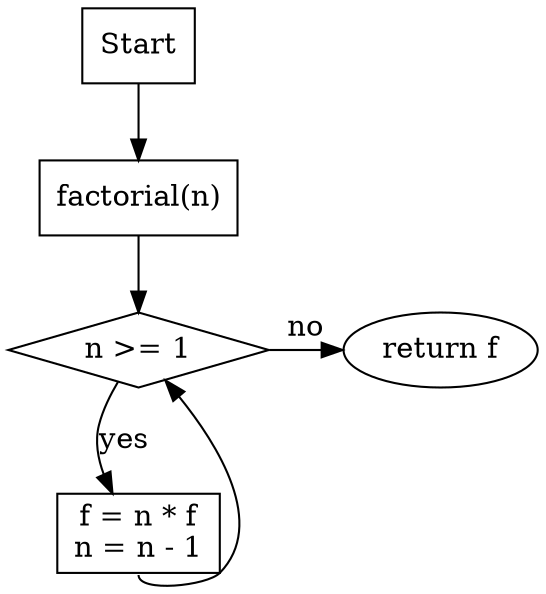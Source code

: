 // while n >= 1: f:= n*f; n = n-1;

digraph G {
    
    start [
        label = "Start";
        shape = "rect";
    ];

    factOfN [
        label = "factorial(n)";
        shape = "rect";
    ]

    choice [
        label = "n >= 1";
        shape = "diamond";
    ]

    accumulFact [
        label = "f = n * f\nn = n - 1";
        shape = "rect";
    ]

    final [
        label = "return f";
    ]

    start -> factOfN;
    factOfN -> choice;
    choice ->  accumulFact [label="yes"];
    accumulFact:s -> choice;
    choice ->  final [label="no"];

    {
        rank=same;
        final; choice;
    }

}